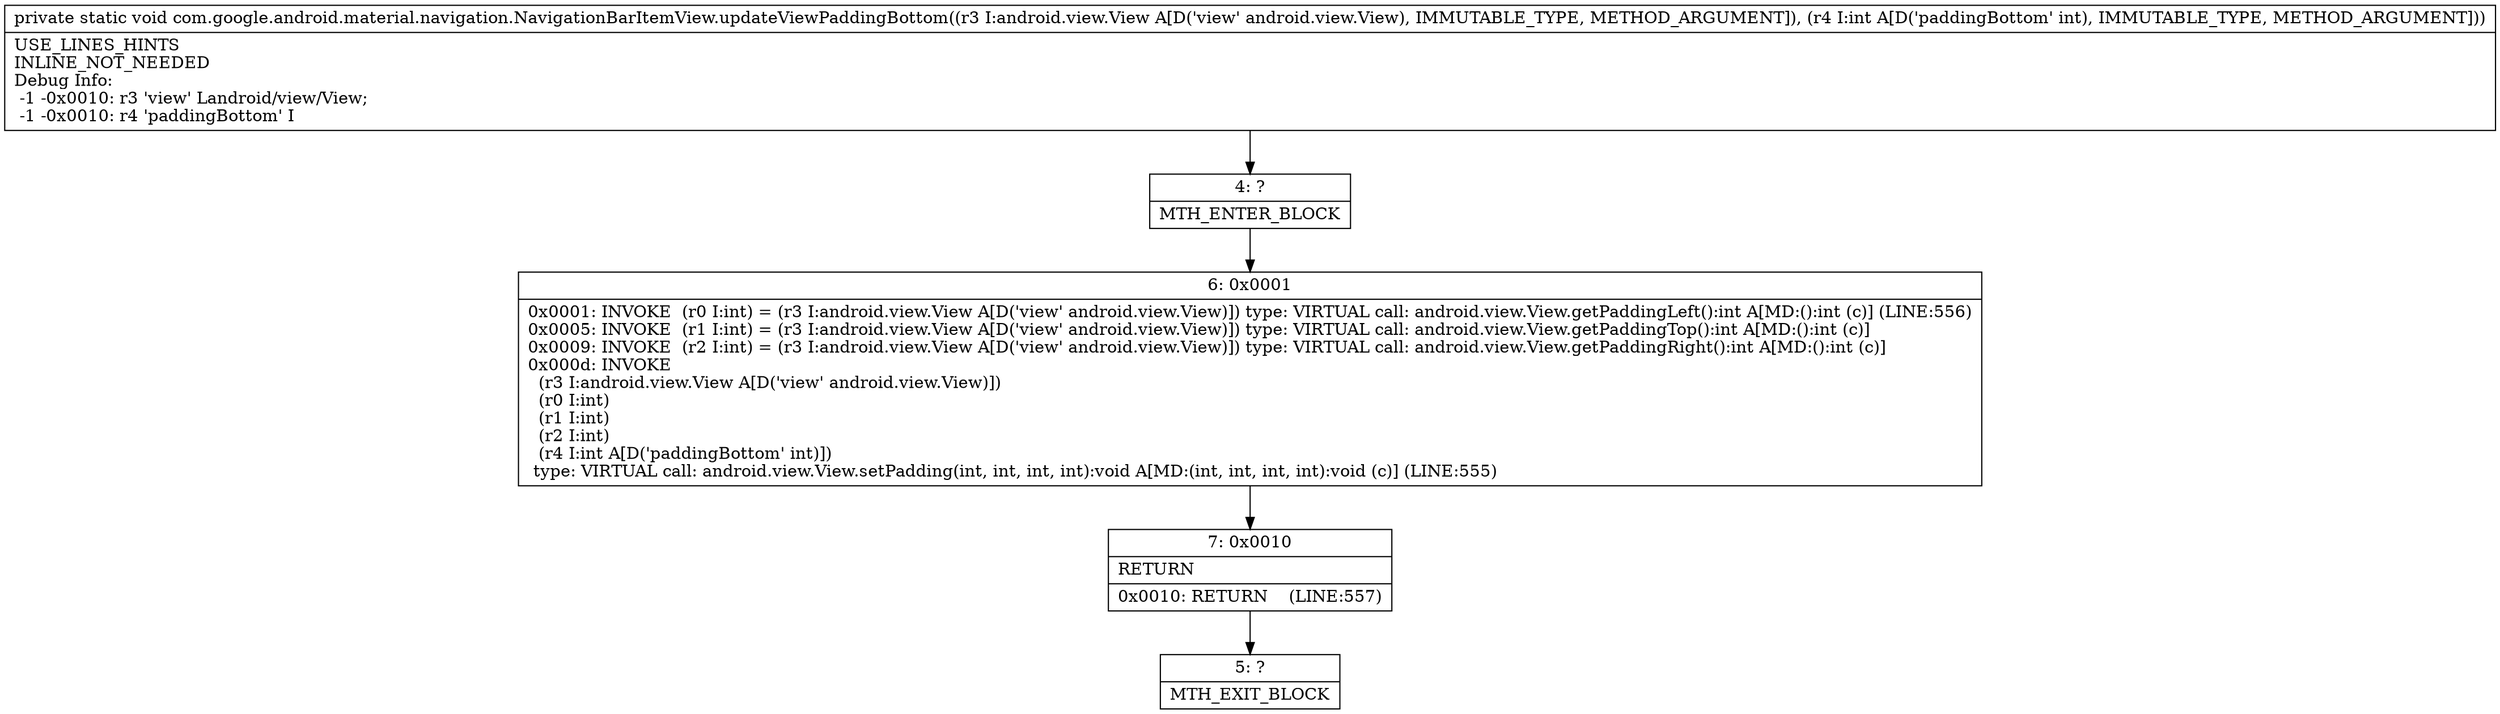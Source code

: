 digraph "CFG forcom.google.android.material.navigation.NavigationBarItemView.updateViewPaddingBottom(Landroid\/view\/View;I)V" {
Node_4 [shape=record,label="{4\:\ ?|MTH_ENTER_BLOCK\l}"];
Node_6 [shape=record,label="{6\:\ 0x0001|0x0001: INVOKE  (r0 I:int) = (r3 I:android.view.View A[D('view' android.view.View)]) type: VIRTUAL call: android.view.View.getPaddingLeft():int A[MD:():int (c)] (LINE:556)\l0x0005: INVOKE  (r1 I:int) = (r3 I:android.view.View A[D('view' android.view.View)]) type: VIRTUAL call: android.view.View.getPaddingTop():int A[MD:():int (c)]\l0x0009: INVOKE  (r2 I:int) = (r3 I:android.view.View A[D('view' android.view.View)]) type: VIRTUAL call: android.view.View.getPaddingRight():int A[MD:():int (c)]\l0x000d: INVOKE  \l  (r3 I:android.view.View A[D('view' android.view.View)])\l  (r0 I:int)\l  (r1 I:int)\l  (r2 I:int)\l  (r4 I:int A[D('paddingBottom' int)])\l type: VIRTUAL call: android.view.View.setPadding(int, int, int, int):void A[MD:(int, int, int, int):void (c)] (LINE:555)\l}"];
Node_7 [shape=record,label="{7\:\ 0x0010|RETURN\l|0x0010: RETURN    (LINE:557)\l}"];
Node_5 [shape=record,label="{5\:\ ?|MTH_EXIT_BLOCK\l}"];
MethodNode[shape=record,label="{private static void com.google.android.material.navigation.NavigationBarItemView.updateViewPaddingBottom((r3 I:android.view.View A[D('view' android.view.View), IMMUTABLE_TYPE, METHOD_ARGUMENT]), (r4 I:int A[D('paddingBottom' int), IMMUTABLE_TYPE, METHOD_ARGUMENT]))  | USE_LINES_HINTS\lINLINE_NOT_NEEDED\lDebug Info:\l  \-1 \-0x0010: r3 'view' Landroid\/view\/View;\l  \-1 \-0x0010: r4 'paddingBottom' I\l}"];
MethodNode -> Node_4;Node_4 -> Node_6;
Node_6 -> Node_7;
Node_7 -> Node_5;
}

